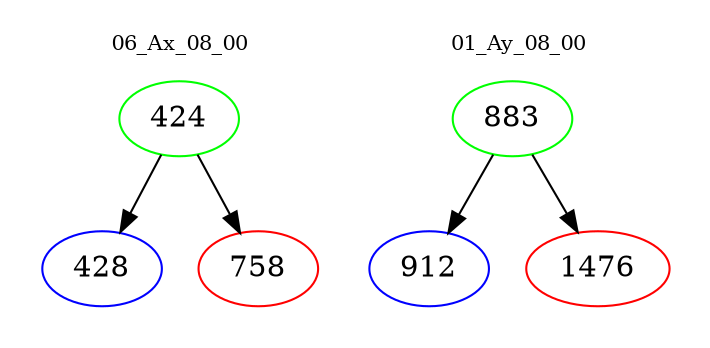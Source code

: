 digraph{
subgraph cluster_0 {
color = white
label = "06_Ax_08_00";
fontsize=10;
T0_424 [label="424", color="green"]
T0_424 -> T0_428 [color="black"]
T0_428 [label="428", color="blue"]
T0_424 -> T0_758 [color="black"]
T0_758 [label="758", color="red"]
}
subgraph cluster_1 {
color = white
label = "01_Ay_08_00";
fontsize=10;
T1_883 [label="883", color="green"]
T1_883 -> T1_912 [color="black"]
T1_912 [label="912", color="blue"]
T1_883 -> T1_1476 [color="black"]
T1_1476 [label="1476", color="red"]
}
}
